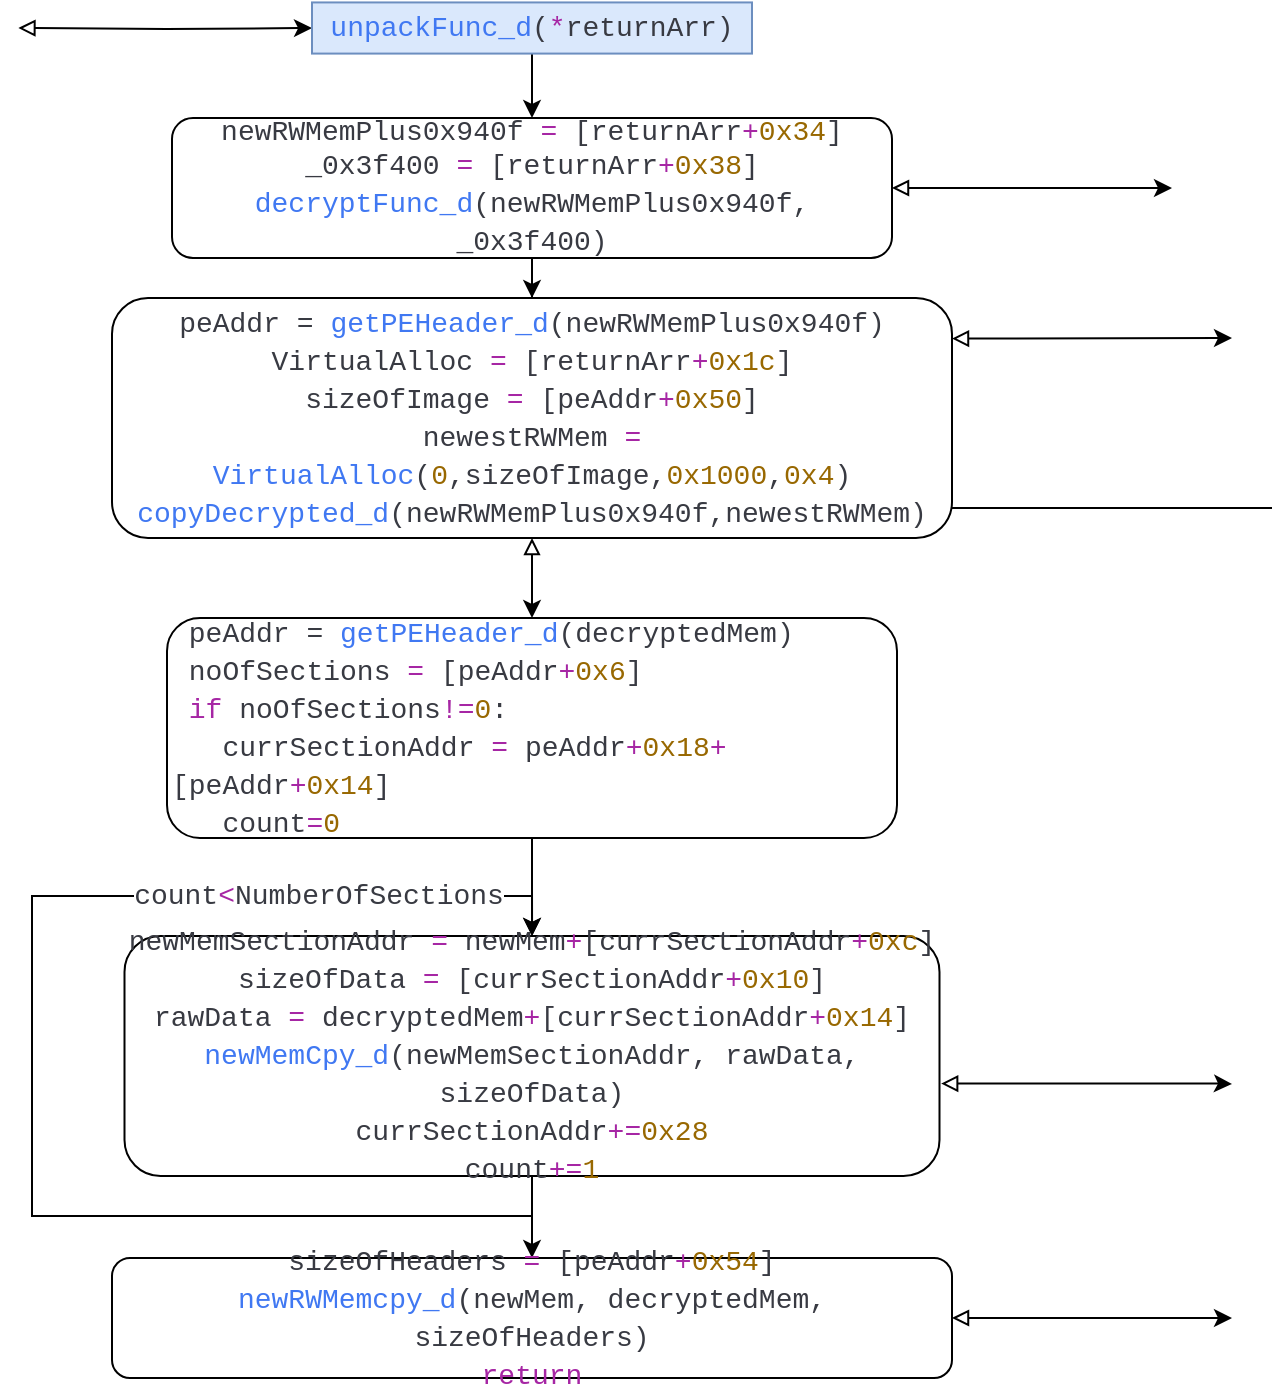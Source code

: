 <mxfile version="22.1.7" type="onedrive">
  <diagram name="Page-1" id="r7QO4Svnjzv9mqoSbV15">
    <mxGraphModel grid="1" page="1" gridSize="10" guides="1" tooltips="1" connect="1" arrows="1" fold="1" pageScale="1" pageWidth="827" pageHeight="1169" math="0" shadow="0">
      <root>
        <mxCell id="0" />
        <mxCell id="1" parent="0" />
        <mxCell id="G3q_HlLeswZoW_-VU9tr-39" style="edgeStyle=orthogonalEdgeStyle;rounded=0;orthogonalLoop=1;jettySize=auto;html=1;exitX=1;exitY=0.5;exitDx=0;exitDy=0;startArrow=block;startFill=0;" edge="1" parent="1" target="G3q_HlLeswZoW_-VU9tr-42">
          <mxGeometry relative="1" as="geometry">
            <mxPoint x="580" y="575.571" as="targetPoint" />
            <mxPoint x="363.21" y="575" as="sourcePoint" />
          </mxGeometry>
        </mxCell>
        <mxCell id="G3q_HlLeswZoW_-VU9tr-41" style="edgeStyle=orthogonalEdgeStyle;rounded=0;orthogonalLoop=1;jettySize=auto;html=1;" edge="1" parent="1" source="G3q_HlLeswZoW_-VU9tr-42" target="G3q_HlLeswZoW_-VU9tr-45">
          <mxGeometry relative="1" as="geometry">
            <mxPoint x="620" y="620" as="targetPoint" />
          </mxGeometry>
        </mxCell>
        <mxCell id="G3q_HlLeswZoW_-VU9tr-42" value="&lt;div style=&quot;color: rgb(56, 58, 66); font-family: Consolas, &amp;quot;Courier New&amp;quot;, monospace; font-size: 14px; line-height: 19px;&quot;&gt;&lt;div style=&quot;&quot;&gt;&lt;span style=&quot;color: rgb(64, 120, 242);&quot;&gt;unpackFunc_d&lt;/span&gt;(&lt;span style=&quot;color: rgb(166, 38, 164);&quot;&gt;*&lt;/span&gt;returnArr)&lt;/div&gt;&lt;/div&gt;" style="rounded=0;whiteSpace=wrap;html=1;fillColor=#dae8fc;strokeColor=#6c8ebf;" vertex="1" parent="1">
          <mxGeometry x="510" y="562.22" width="220" height="25.57" as="geometry" />
        </mxCell>
        <mxCell id="G3q_HlLeswZoW_-VU9tr-59" style="edgeStyle=orthogonalEdgeStyle;rounded=0;orthogonalLoop=1;jettySize=auto;html=1;exitX=1;exitY=0.5;exitDx=0;exitDy=0;startArrow=block;startFill=0;" edge="1" parent="1" source="G3q_HlLeswZoW_-VU9tr-45">
          <mxGeometry relative="1" as="geometry">
            <mxPoint x="940" y="655" as="targetPoint" />
          </mxGeometry>
        </mxCell>
        <mxCell id="G3q_HlLeswZoW_-VU9tr-60" style="edgeStyle=orthogonalEdgeStyle;rounded=0;orthogonalLoop=1;jettySize=auto;html=1;exitX=0.5;exitY=1;exitDx=0;exitDy=0;" edge="1" parent="1" source="G3q_HlLeswZoW_-VU9tr-45" target="G3q_HlLeswZoW_-VU9tr-61">
          <mxGeometry relative="1" as="geometry">
            <mxPoint x="620" y="740" as="targetPoint" />
          </mxGeometry>
        </mxCell>
        <mxCell id="G3q_HlLeswZoW_-VU9tr-45" value="&lt;span style=&quot;color: rgb(56, 58, 66); font-family: Consolas, &amp;quot;Courier New&amp;quot;, monospace; font-size: 14px;&quot;&gt;newRWMemPlus0x940f &lt;/span&gt;&lt;span style=&quot;font-family: Consolas, &amp;quot;Courier New&amp;quot;, monospace; font-size: 14px; color: rgb(166, 38, 164);&quot;&gt;=&lt;/span&gt;&lt;span style=&quot;color: rgb(56, 58, 66); font-family: Consolas, &amp;quot;Courier New&amp;quot;, monospace; font-size: 14px;&quot;&gt; [returnArr&lt;/span&gt;&lt;span style=&quot;font-family: Consolas, &amp;quot;Courier New&amp;quot;, monospace; font-size: 14px; color: rgb(166, 38, 164);&quot;&gt;+&lt;/span&gt;&lt;span style=&quot;font-family: Consolas, &amp;quot;Courier New&amp;quot;, monospace; font-size: 14px; color: rgb(152, 104, 1);&quot;&gt;0x34&lt;/span&gt;&lt;span style=&quot;color: rgb(56, 58, 66); font-family: Consolas, &amp;quot;Courier New&amp;quot;, monospace; font-size: 14px;&quot;&gt;]&lt;/span&gt;&lt;br&gt;&lt;div style=&quot;color: rgb(56, 58, 66); font-family: Consolas, &amp;quot;Courier New&amp;quot;, monospace; font-weight: normal; font-size: 14px; line-height: 19px;&quot;&gt;&lt;div style=&quot;&quot;&gt;&lt;span style=&quot;color: #383a42;&quot;&gt;_0x3f400 &lt;/span&gt;&lt;span style=&quot;color: #a626a4;&quot;&gt;=&lt;/span&gt;&lt;span style=&quot;color: #383a42;&quot;&gt; [returnArr&lt;/span&gt;&lt;span style=&quot;color: #a626a4;&quot;&gt;+&lt;/span&gt;&lt;span style=&quot;color: #986801;&quot;&gt;0x38&lt;/span&gt;&lt;span style=&quot;color: #383a42;&quot;&gt;]&lt;/span&gt;&lt;/div&gt;&lt;div style=&quot;&quot;&gt;&lt;span style=&quot;color: rgb(64, 120, 242);&quot;&gt;decryptFunc_d&lt;/span&gt;&lt;span style=&quot;color: rgb(56, 58, 66);&quot;&gt;(newRWMemPlus0x940f, _0x3f400)&lt;/span&gt;&lt;/div&gt;&lt;/div&gt;" style="rounded=1;whiteSpace=wrap;html=1;" vertex="1" parent="1">
          <mxGeometry x="440" y="620" width="360" height="70" as="geometry" />
        </mxCell>
        <mxCell id="G3q_HlLeswZoW_-VU9tr-64" style="edgeStyle=orthogonalEdgeStyle;rounded=0;orthogonalLoop=1;jettySize=auto;html=1;exitX=0.5;exitY=1;exitDx=0;exitDy=0;startArrow=block;startFill=0;" edge="1" parent="1" source="G3q_HlLeswZoW_-VU9tr-61" target="G3q_HlLeswZoW_-VU9tr-65">
          <mxGeometry relative="1" as="geometry">
            <mxPoint x="620" y="870" as="targetPoint" />
          </mxGeometry>
        </mxCell>
        <mxCell id="G3q_HlLeswZoW_-VU9tr-61" value="&lt;div style=&quot;color: rgb(56, 58, 66); font-family: Consolas, &amp;quot;Courier New&amp;quot;, monospace; font-size: 14px; line-height: 19px;&quot;&gt;&lt;div style=&quot;&quot;&gt;peAddr = &lt;span style=&quot;color: rgb(64, 120, 242);&quot;&gt;getPEHeader_d&lt;/span&gt;(newRWMemPlus0x940f)&lt;/div&gt;&lt;div style=&quot;&quot;&gt;VirtualAlloc &lt;span style=&quot;color: #a626a4;&quot;&gt;=&lt;/span&gt; [returnArr&lt;span style=&quot;color: #a626a4;&quot;&gt;+&lt;/span&gt;&lt;span style=&quot;color: #986801;&quot;&gt;0x1c&lt;/span&gt;]&lt;/div&gt;&lt;div style=&quot;&quot;&gt;sizeOfImage &lt;span style=&quot;color: rgb(166, 38, 164);&quot;&gt;=&lt;/span&gt; [peAddr&lt;span style=&quot;color: rgb(166, 38, 164);&quot;&gt;+&lt;/span&gt;&lt;span style=&quot;color: rgb(152, 104, 1);&quot;&gt;0x50&lt;/span&gt;]&lt;/div&gt;&lt;div style=&quot;&quot;&gt;newestRWMem &lt;span style=&quot;color: rgb(166, 38, 164);&quot;&gt;=&lt;/span&gt; &lt;span style=&quot;color: rgb(64, 120, 242);&quot;&gt;VirtualAlloc&lt;/span&gt;(&lt;span style=&quot;color: rgb(152, 104, 1);&quot;&gt;0&lt;/span&gt;,sizeOfImage,&lt;span style=&quot;color: rgb(152, 104, 1);&quot;&gt;0x1000&lt;/span&gt;,&lt;span style=&quot;color: rgb(152, 104, 1);&quot;&gt;0x4&lt;/span&gt;)&lt;/div&gt;&lt;div style=&quot;&quot;&gt;&lt;span style=&quot;color: rgb(64, 120, 242);&quot;&gt;copyDecrypted_d&lt;/span&gt;(newRWMemPlus0x940f,newestRWMem)&lt;/div&gt;&lt;/div&gt;" style="rounded=1;whiteSpace=wrap;html=1;" vertex="1" parent="1">
          <mxGeometry x="410" y="710" width="420" height="120" as="geometry" />
        </mxCell>
        <mxCell id="G3q_HlLeswZoW_-VU9tr-62" style="edgeStyle=orthogonalEdgeStyle;rounded=0;orthogonalLoop=1;jettySize=auto;html=1;startArrow=block;startFill=0;exitX=1;exitY=0.169;exitDx=0;exitDy=0;exitPerimeter=0;" edge="1" parent="1" source="G3q_HlLeswZoW_-VU9tr-61">
          <mxGeometry relative="1" as="geometry">
            <mxPoint x="970" y="730" as="targetPoint" />
            <mxPoint x="830" y="740" as="sourcePoint" />
            <Array as="points">
              <mxPoint x="970" y="730" />
            </Array>
          </mxGeometry>
        </mxCell>
        <mxCell id="G3q_HlLeswZoW_-VU9tr-63" style="edgeStyle=orthogonalEdgeStyle;rounded=0;orthogonalLoop=1;jettySize=auto;html=1;startArrow=none;startFill=0;exitX=1;exitY=0.875;exitDx=0;exitDy=0;exitPerimeter=0;endArrow=none;endFill=0;" edge="1" parent="1" source="G3q_HlLeswZoW_-VU9tr-61">
          <mxGeometry relative="1" as="geometry">
            <mxPoint x="990" y="815" as="targetPoint" />
            <mxPoint x="840" y="830" as="sourcePoint" />
            <Array as="points">
              <mxPoint x="980" y="815" />
            </Array>
          </mxGeometry>
        </mxCell>
        <mxCell id="G3q_HlLeswZoW_-VU9tr-66" style="edgeStyle=orthogonalEdgeStyle;rounded=0;orthogonalLoop=1;jettySize=auto;html=1;exitX=0.5;exitY=1;exitDx=0;exitDy=0;" edge="1" parent="1" source="G3q_HlLeswZoW_-VU9tr-65" target="G3q_HlLeswZoW_-VU9tr-68">
          <mxGeometry relative="1" as="geometry">
            <mxPoint x="620" y="1039" as="targetPoint" />
            <mxPoint x="620" y="999" as="sourcePoint" />
          </mxGeometry>
        </mxCell>
        <mxCell id="G3q_HlLeswZoW_-VU9tr-65" value="&lt;div style=&quot;color: rgb(56, 58, 66); font-family: Consolas, &amp;quot;Courier New&amp;quot;, monospace; font-size: 14px; line-height: 19px;&quot;&gt;&lt;div style=&quot;&quot;&gt;&amp;nbsp;peAddr = &lt;span style=&quot;color: rgb(64, 120, 242);&quot;&gt;getPEHeader_d&lt;/span&gt;(decryptedMem)&lt;/div&gt;&lt;div style=&quot;&quot;&gt;&amp;nbsp;noOfSections &lt;span style=&quot;color: rgb(166, 38, 164);&quot;&gt;=&lt;/span&gt; [peAddr&lt;span style=&quot;color: rgb(166, 38, 164);&quot;&gt;+&lt;/span&gt;&lt;span style=&quot;color: rgb(152, 104, 1);&quot;&gt;0x6&lt;/span&gt;]&lt;/div&gt;&lt;div style=&quot;&quot;&gt;&lt;span style=&quot;color: #a626a4;&quot;&gt;&amp;nbsp;if&lt;/span&gt; noOfSections&lt;span style=&quot;color: #a626a4;&quot;&gt;!=&lt;/span&gt;&lt;span style=&quot;color: #986801;&quot;&gt;0&lt;/span&gt;:&lt;/div&gt;&lt;div style=&quot;&quot;&gt;&amp;nbsp; &amp;nbsp;currSectionAddr &lt;span style=&quot;color: rgb(166, 38, 164);&quot;&gt;=&lt;/span&gt; peAddr&lt;span style=&quot;color: rgb(166, 38, 164);&quot;&gt;+&lt;/span&gt;&lt;span style=&quot;color: rgb(152, 104, 1);&quot;&gt;0x18&lt;/span&gt;&lt;span style=&quot;color: rgb(166, 38, 164);&quot;&gt;+&lt;/span&gt;[peAddr&lt;span style=&quot;color: rgb(166, 38, 164);&quot;&gt;+&lt;/span&gt;&lt;span style=&quot;color: rgb(152, 104, 1);&quot;&gt;0x14&lt;/span&gt;]&lt;br&gt;&lt;/div&gt;&lt;div style=&quot;&quot;&gt;&amp;nbsp; &amp;nbsp;count&lt;span style=&quot;color: rgb(166, 38, 164);&quot;&gt;=&lt;/span&gt;&lt;span style=&quot;color: rgb(152, 104, 1);&quot;&gt;0&lt;/span&gt;&lt;/div&gt;&lt;/div&gt;" style="rounded=1;whiteSpace=wrap;html=1;align=left;" vertex="1" parent="1">
          <mxGeometry x="437.5" y="870" width="365" height="110" as="geometry" />
        </mxCell>
        <mxCell id="G3q_HlLeswZoW_-VU9tr-72" style="edgeStyle=orthogonalEdgeStyle;rounded=0;orthogonalLoop=1;jettySize=auto;html=1;exitX=0.5;exitY=1;exitDx=0;exitDy=0;" edge="1" parent="1" source="G3q_HlLeswZoW_-VU9tr-68" target="G3q_HlLeswZoW_-VU9tr-73">
          <mxGeometry relative="1" as="geometry">
            <mxPoint x="620.235" y="1210" as="targetPoint" />
          </mxGeometry>
        </mxCell>
        <mxCell id="G3q_HlLeswZoW_-VU9tr-68" value="&lt;div style=&quot;color: rgb(56, 58, 66); font-family: Consolas, &amp;quot;Courier New&amp;quot;, monospace; font-size: 14px; line-height: 19px;&quot;&gt;&lt;div style=&quot;&quot;&gt;newMemSectionAddr &lt;span style=&quot;color: rgb(166, 38, 164);&quot;&gt;=&lt;/span&gt; newMem&lt;span style=&quot;color: rgb(166, 38, 164);&quot;&gt;+&lt;/span&gt;[currSectionAddr&lt;span style=&quot;color: rgb(166, 38, 164);&quot;&gt;+&lt;/span&gt;&lt;span style=&quot;color: rgb(152, 104, 1);&quot;&gt;0xc&lt;/span&gt;]&lt;/div&gt;&lt;div style=&quot;&quot;&gt;sizeOfData &lt;span style=&quot;color: #a626a4;&quot;&gt;=&lt;/span&gt; [currSectionAddr&lt;span style=&quot;color: #a626a4;&quot;&gt;+&lt;/span&gt;&lt;span style=&quot;color: #986801;&quot;&gt;0x10&lt;/span&gt;]&lt;/div&gt;&lt;div style=&quot;&quot;&gt;rawData &lt;span style=&quot;color: rgb(166, 38, 164);&quot;&gt;=&lt;/span&gt; decryptedMem&lt;span style=&quot;color: rgb(166, 38, 164);&quot;&gt;+&lt;/span&gt;[currSectionAddr&lt;span style=&quot;color: rgb(166, 38, 164);&quot;&gt;+&lt;/span&gt;&lt;span style=&quot;color: rgb(152, 104, 1);&quot;&gt;0x14&lt;/span&gt;]&lt;br&gt;&lt;/div&gt;&lt;div style=&quot;&quot;&gt;&lt;span style=&quot;color: #4078f2;&quot;&gt;newMemCpy_d&lt;/span&gt;(newMemSectionAddr, rawData, sizeOfData)&lt;/div&gt;&lt;div style=&quot;&quot;&gt;currSectionAddr&lt;span style=&quot;color: rgb(166, 38, 164);&quot;&gt;+=&lt;/span&gt;&lt;span style=&quot;color: rgb(152, 104, 1);&quot;&gt;0x28&lt;/span&gt;&lt;br&gt;&lt;/div&gt;&lt;div style=&quot;&quot;&gt;count&lt;span style=&quot;color: rgb(166, 38, 164);&quot;&gt;+=&lt;/span&gt;&lt;span style=&quot;color: rgb(152, 104, 1);&quot;&gt;1&lt;/span&gt;&lt;/div&gt;&lt;/div&gt;" style="rounded=1;whiteSpace=wrap;html=1;" vertex="1" parent="1">
          <mxGeometry x="416.25" y="1029" width="407.5" height="120" as="geometry" />
        </mxCell>
        <mxCell id="G3q_HlLeswZoW_-VU9tr-69" style="edgeStyle=orthogonalEdgeStyle;rounded=0;orthogonalLoop=1;jettySize=auto;html=1;startArrow=block;startFill=0;exitX=1.002;exitY=0.615;exitDx=0;exitDy=0;exitPerimeter=0;" edge="1" parent="1" source="G3q_HlLeswZoW_-VU9tr-68">
          <mxGeometry relative="1" as="geometry">
            <mxPoint x="970" y="1103" as="targetPoint" />
            <mxPoint x="823.75" y="1099" as="sourcePoint" />
            <Array as="points">
              <mxPoint x="964" y="1103" />
            </Array>
          </mxGeometry>
        </mxCell>
        <mxCell id="G3q_HlLeswZoW_-VU9tr-70" style="edgeStyle=orthogonalEdgeStyle;rounded=0;orthogonalLoop=1;jettySize=auto;html=1;exitX=0.5;exitY=1;exitDx=0;exitDy=0;entryX=0.5;entryY=0;entryDx=0;entryDy=0;" edge="1" parent="1" source="G3q_HlLeswZoW_-VU9tr-68" target="G3q_HlLeswZoW_-VU9tr-68">
          <mxGeometry relative="1" as="geometry">
            <Array as="points">
              <mxPoint x="620" y="1169" />
              <mxPoint x="370" y="1169" />
              <mxPoint x="370" y="1009" />
              <mxPoint x="620" y="1009" />
            </Array>
          </mxGeometry>
        </mxCell>
        <mxCell id="G3q_HlLeswZoW_-VU9tr-71" value="&lt;div style=&quot;color: rgb(56, 58, 66); font-family: Consolas, &amp;quot;Courier New&amp;quot;, monospace; font-size: 14px; line-height: 19px;&quot;&gt;&lt;div style=&quot;&quot;&gt;count&lt;span style=&quot;color: rgb(166, 38, 164);&quot;&gt;&amp;lt;&lt;/span&gt;NumberOfSections&lt;/div&gt;&lt;/div&gt;" style="edgeLabel;html=1;align=center;verticalAlign=middle;resizable=0;points=[];" connectable="0" vertex="1" parent="G3q_HlLeswZoW_-VU9tr-70">
          <mxGeometry x="0.637" relative="1" as="geometry">
            <mxPoint as="offset" />
          </mxGeometry>
        </mxCell>
        <mxCell id="G3q_HlLeswZoW_-VU9tr-73" value="&lt;div style=&quot;color: rgb(56, 58, 66); font-family: Consolas, &amp;quot;Courier New&amp;quot;, monospace; font-size: 14px; line-height: 19px;&quot;&gt;&lt;div style=&quot;&quot;&gt;sizeOfHeaders &lt;span style=&quot;color: rgb(166, 38, 164);&quot;&gt;=&lt;/span&gt; [peAddr&lt;span style=&quot;color: rgb(166, 38, 164);&quot;&gt;+&lt;/span&gt;&lt;span style=&quot;color: rgb(152, 104, 1);&quot;&gt;0x54&lt;/span&gt;]&lt;br&gt;&lt;/div&gt;&lt;div style=&quot;&quot;&gt;&lt;span style=&quot;color: rgb(64, 120, 242);&quot;&gt;newRWMemcpy_d&lt;/span&gt;(newMem, decryptedMem, sizeOfHeaders)&lt;/div&gt;&lt;div style=&quot;&quot;&gt;&lt;div style=&quot;line-height: 19px;&quot;&gt;&lt;div style=&quot;&quot;&gt;&lt;span style=&quot;color: rgb(166, 38, 164);&quot;&gt;return&lt;/span&gt;&lt;/div&gt;&lt;/div&gt;&lt;/div&gt;&lt;/div&gt;" style="rounded=1;whiteSpace=wrap;html=1;" vertex="1" parent="1">
          <mxGeometry x="410" y="1190" width="420" height="60" as="geometry" />
        </mxCell>
        <mxCell id="G3q_HlLeswZoW_-VU9tr-74" style="edgeStyle=orthogonalEdgeStyle;rounded=0;orthogonalLoop=1;jettySize=auto;html=1;startArrow=block;startFill=0;" edge="1" parent="1" source="G3q_HlLeswZoW_-VU9tr-73">
          <mxGeometry relative="1" as="geometry">
            <mxPoint x="970" y="1220" as="targetPoint" />
            <mxPoint x="830" y="1219.23" as="sourcePoint" />
            <Array as="points" />
          </mxGeometry>
        </mxCell>
      </root>
    </mxGraphModel>
  </diagram>
</mxfile>
